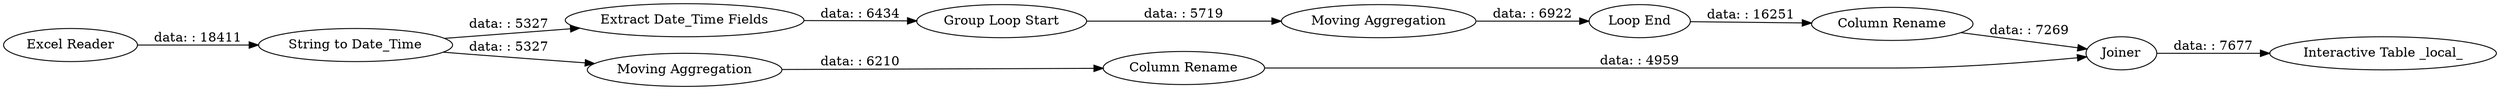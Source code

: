 digraph {
	"6853460948496586896_10" [label=Joiner]
	"6853460948496586896_3" [label="Group Loop Start"]
	"6853460948496586896_9" [label="Column Rename"]
	"6853460948496586896_6" [label="Moving Aggregation"]
	"6853460948496586896_7" [label="Loop End"]
	"6853460948496586896_8" [label="Column Rename"]
	"6853460948496586896_5" [label="Extract Date_Time Fields"]
	"6853460948496586896_11" [label="Interactive Table _local_"]
	"6853460948496586896_4" [label="String to Date_Time"]
	"6853460948496586896_1" [label="Excel Reader"]
	"6853460948496586896_2" [label="Moving Aggregation"]
	"6853460948496586896_9" -> "6853460948496586896_10" [label="data: : 7269"]
	"6853460948496586896_1" -> "6853460948496586896_4" [label="data: : 18411"]
	"6853460948496586896_8" -> "6853460948496586896_10" [label="data: : 4959"]
	"6853460948496586896_4" -> "6853460948496586896_5" [label="data: : 5327"]
	"6853460948496586896_10" -> "6853460948496586896_11" [label="data: : 7677"]
	"6853460948496586896_2" -> "6853460948496586896_8" [label="data: : 6210"]
	"6853460948496586896_5" -> "6853460948496586896_3" [label="data: : 6434"]
	"6853460948496586896_3" -> "6853460948496586896_6" [label="data: : 5719"]
	"6853460948496586896_6" -> "6853460948496586896_7" [label="data: : 6922"]
	"6853460948496586896_4" -> "6853460948496586896_2" [label="data: : 5327"]
	"6853460948496586896_7" -> "6853460948496586896_9" [label="data: : 16251"]
	rankdir=LR
}
